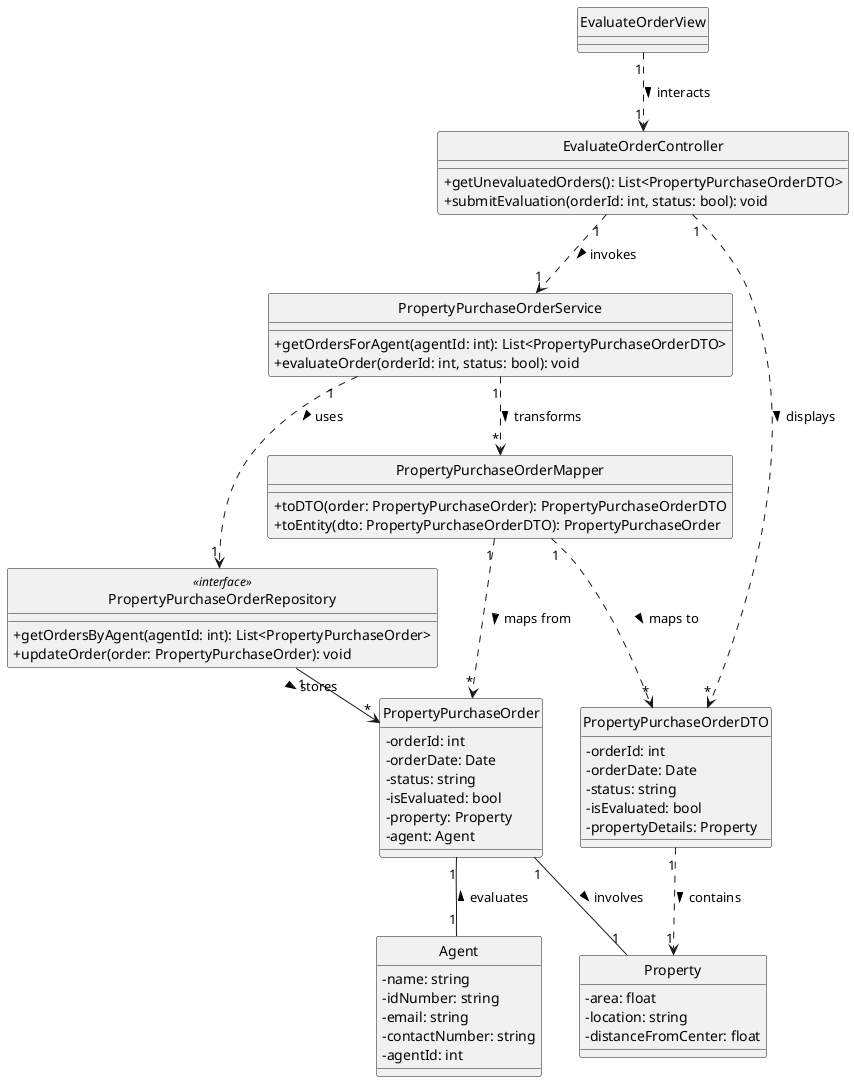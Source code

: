 @startuml
'https://plantuml.com/class-diagram

hide circle
skinparam classAttributeIconSize 0

class EvaluateOrderView {}

class EvaluateOrderController {
    +getUnevaluatedOrders(): List<PropertyPurchaseOrderDTO>
    +submitEvaluation(orderId: int, status: bool): void
}

class Agent {
    -name: string
    -idNumber: string
    -email: string
    -contactNumber: string
    -agentId: int
}

class Property {
    -area: float
    -location: string
    -distanceFromCenter: float
}

class PropertyPurchaseOrder {
    -orderId: int
    -orderDate: Date
    -status: string
    -isEvaluated: bool
    -property: Property
    -agent: Agent
}

class PropertyPurchaseOrderMapper {
    +toDTO(order: PropertyPurchaseOrder): PropertyPurchaseOrderDTO
    +toEntity(dto: PropertyPurchaseOrderDTO): PropertyPurchaseOrder
}

class PropertyPurchaseOrderRepository <<interface>> {
    +getOrdersByAgent(agentId: int): List<PropertyPurchaseOrder>
    +updateOrder(order: PropertyPurchaseOrder): void
}

class PropertyPurchaseOrderService {
    +getOrdersForAgent(agentId: int): List<PropertyPurchaseOrderDTO>
    +evaluateOrder(orderId: int, status: bool): void
}

class PropertyPurchaseOrderDTO {
    -orderId: int
    -orderDate: Date
    -status: string
    -isEvaluated: bool
    -propertyDetails: Property
}

EvaluateOrderView "1" ..> "1" EvaluateOrderController : interacts >
EvaluateOrderController "1" ..> "1" PropertyPurchaseOrderService : invokes >
EvaluateOrderController "1" ..> "*" PropertyPurchaseOrderDTO : displays >
PropertyPurchaseOrderService "1" ..> "1" PropertyPurchaseOrderRepository : uses >
PropertyPurchaseOrderService "1" ..> "*" PropertyPurchaseOrderMapper : transforms >
PropertyPurchaseOrderRepository "1" -> "*" PropertyPurchaseOrder : stores >
PropertyPurchaseOrderMapper "1" ..> "*" PropertyPurchaseOrder : maps from >
PropertyPurchaseOrderMapper "1" ..> "*" PropertyPurchaseOrderDTO : maps to >
PropertyPurchaseOrder "1" -- "1" Property : involves >
PropertyPurchaseOrder "1" -- "1" Agent : evaluates <
PropertyPurchaseOrderDTO "1" ..> "1" Property : contains >

@enduml